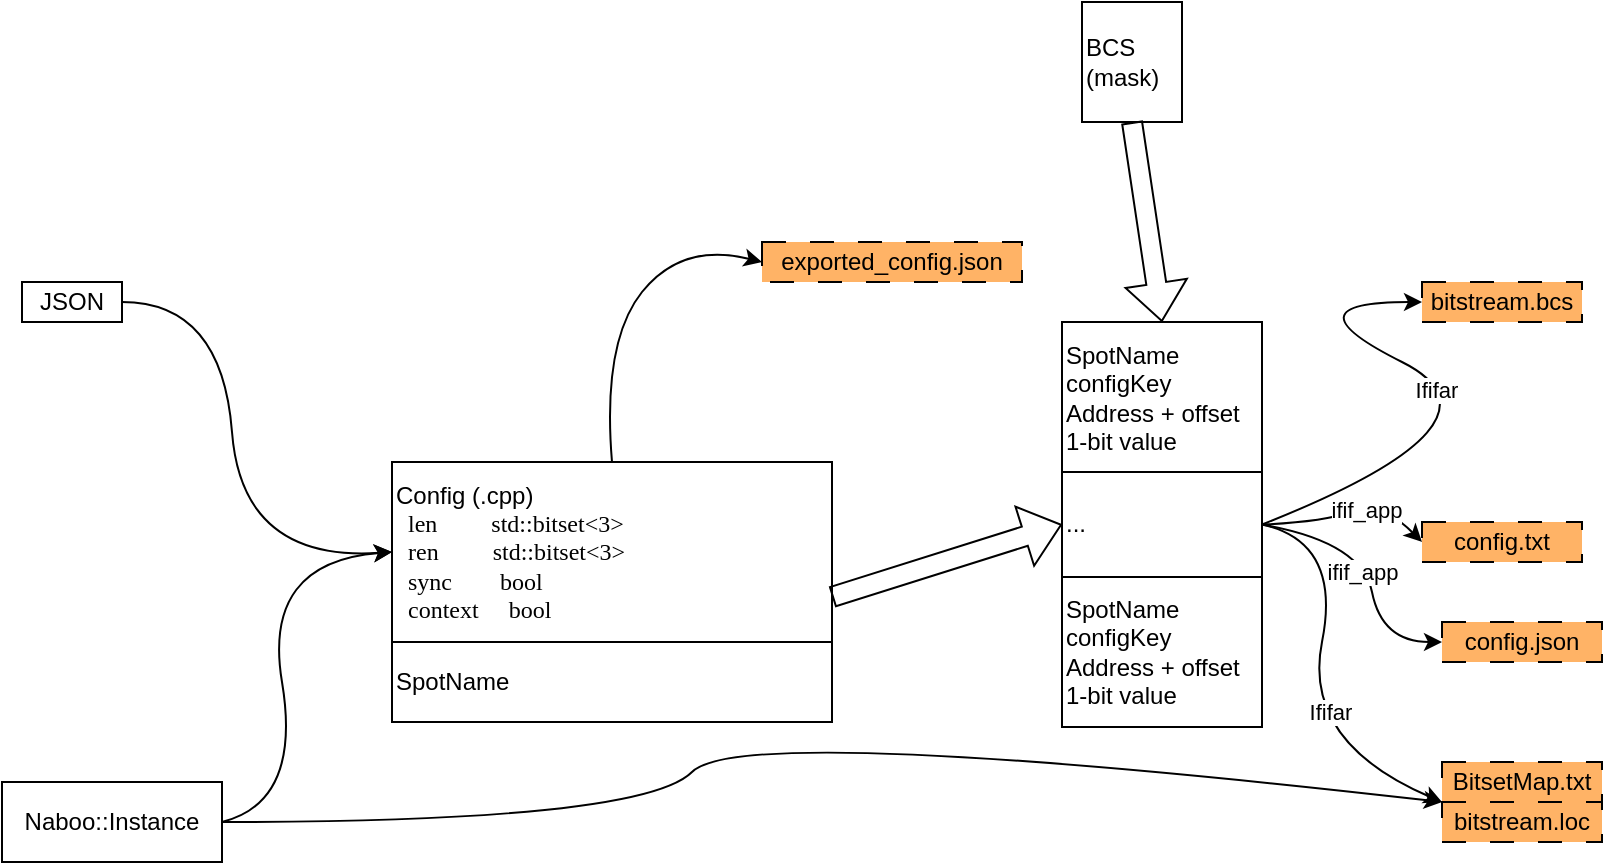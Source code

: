<mxfile version="22.1.17" type="github">
  <diagram name="Page-1" id="xyg415_bTdEdrub3uQvS">
    <mxGraphModel dx="1434" dy="774" grid="1" gridSize="10" guides="1" tooltips="1" connect="1" arrows="1" fold="1" page="1" pageScale="1" pageWidth="850" pageHeight="1100" math="0" shadow="0">
      <root>
        <mxCell id="0" />
        <mxCell id="1" parent="0" />
        <mxCell id="lhlwWGySXTpBziMB_SvE-2" value="&lt;div&gt;&lt;font face=&quot;Helvetica&quot;&gt;Config (.cpp)&lt;/font&gt;&lt;/div&gt;&lt;div&gt;&lt;font face=&quot;Lucida Console&quot;&gt;&amp;nbsp; len&amp;nbsp;&amp;nbsp;&amp;nbsp;&amp;nbsp;&amp;nbsp;&amp;nbsp;&amp;nbsp;&amp;nbsp; std::bitset&amp;lt;3&amp;gt;&lt;br&gt;&amp;nbsp; ren&amp;nbsp;&amp;nbsp;&amp;nbsp;&amp;nbsp;&amp;nbsp;&amp;nbsp;&amp;nbsp;&amp;nbsp; std::bitset&amp;lt;3&amp;gt;&lt;br&gt;&amp;nbsp; sync&amp;nbsp;&amp;nbsp;&amp;nbsp;&amp;nbsp;&amp;nbsp;&amp;nbsp;&amp;nbsp; bool&lt;br&gt;&amp;nbsp; context&amp;nbsp;&amp;nbsp;&amp;nbsp;&amp;nbsp; bool&lt;br&gt;&lt;/font&gt;&lt;/div&gt;" style="text;html=1;strokeColor=default;fillColor=none;align=left;verticalAlign=middle;whiteSpace=wrap;rounded=0;imageAlign=left;" vertex="1" parent="1">
          <mxGeometry x="205" y="350" width="220" height="90" as="geometry" />
        </mxCell>
        <mxCell id="lhlwWGySXTpBziMB_SvE-3" value="" style="shape=flexArrow;endArrow=classic;html=1;rounded=0;exitX=1;exitY=0.75;exitDx=0;exitDy=0;entryX=0;entryY=0.5;entryDx=0;entryDy=0;" edge="1" parent="1" source="lhlwWGySXTpBziMB_SvE-2" target="lhlwWGySXTpBziMB_SvE-27">
          <mxGeometry width="50" height="50" relative="1" as="geometry">
            <mxPoint x="480" y="400" as="sourcePoint" />
            <mxPoint x="640" y="375" as="targetPoint" />
          </mxGeometry>
        </mxCell>
        <mxCell id="lhlwWGySXTpBziMB_SvE-7" value="&lt;div&gt;JSON&lt;/div&gt;" style="text;html=1;strokeColor=default;fillColor=none;align=center;verticalAlign=middle;whiteSpace=wrap;rounded=0;imageAlign=left;" vertex="1" parent="1">
          <mxGeometry x="20" y="260" width="50" height="20" as="geometry" />
        </mxCell>
        <mxCell id="lhlwWGySXTpBziMB_SvE-11" value="" style="curved=1;endArrow=classic;html=1;rounded=0;exitX=1;exitY=0.5;exitDx=0;exitDy=0;entryX=0;entryY=0.5;entryDx=0;entryDy=0;" edge="1" parent="1" source="lhlwWGySXTpBziMB_SvE-7" target="lhlwWGySXTpBziMB_SvE-2">
          <mxGeometry width="50" height="50" relative="1" as="geometry">
            <mxPoint x="400" y="430" as="sourcePoint" />
            <mxPoint x="450" y="380" as="targetPoint" />
            <Array as="points">
              <mxPoint x="120" y="270" />
              <mxPoint x="130" y="400" />
            </Array>
          </mxGeometry>
        </mxCell>
        <mxCell id="lhlwWGySXTpBziMB_SvE-12" value="&lt;div&gt;Naboo::Instance&lt;/div&gt;" style="text;html=1;strokeColor=default;fillColor=none;align=center;verticalAlign=middle;whiteSpace=wrap;rounded=0;imageAlign=left;" vertex="1" parent="1">
          <mxGeometry x="10" y="510" width="110" height="40" as="geometry" />
        </mxCell>
        <mxCell id="lhlwWGySXTpBziMB_SvE-14" value="" style="curved=1;endArrow=classic;html=1;rounded=0;exitX=1;exitY=0.5;exitDx=0;exitDy=0;entryX=0;entryY=0.5;entryDx=0;entryDy=0;" edge="1" parent="1" source="lhlwWGySXTpBziMB_SvE-12" target="lhlwWGySXTpBziMB_SvE-2">
          <mxGeometry width="50" height="50" relative="1" as="geometry">
            <mxPoint x="400" y="340" as="sourcePoint" />
            <mxPoint x="320" y="440" as="targetPoint" />
            <Array as="points">
              <mxPoint x="160" y="520" />
              <mxPoint x="140" y="400" />
            </Array>
          </mxGeometry>
        </mxCell>
        <mxCell id="lhlwWGySXTpBziMB_SvE-15" value="&lt;div&gt;exported_config.json&lt;/div&gt;" style="text;html=1;strokeColor=default;fillColor=#FFB366;align=center;verticalAlign=middle;whiteSpace=wrap;rounded=0;imageAlign=left;labelBackgroundColor=none;dashed=1;dashPattern=12 12;" vertex="1" parent="1">
          <mxGeometry x="390" y="240" width="130" height="20" as="geometry" />
        </mxCell>
        <mxCell id="lhlwWGySXTpBziMB_SvE-16" value="" style="curved=1;endArrow=classic;html=1;rounded=0;exitX=0.5;exitY=0;exitDx=0;exitDy=0;entryX=0;entryY=0.5;entryDx=0;entryDy=0;" edge="1" parent="1" source="lhlwWGySXTpBziMB_SvE-2" target="lhlwWGySXTpBziMB_SvE-15">
          <mxGeometry width="50" height="50" relative="1" as="geometry">
            <mxPoint x="400" y="340" as="sourcePoint" />
            <mxPoint x="450" y="290" as="targetPoint" />
            <Array as="points">
              <mxPoint x="310" y="290" />
              <mxPoint x="350" y="240" />
            </Array>
          </mxGeometry>
        </mxCell>
        <mxCell id="lhlwWGySXTpBziMB_SvE-17" value="&lt;div&gt;SpotName&lt;br&gt;&lt;/div&gt;" style="text;html=1;strokeColor=default;fillColor=none;align=left;verticalAlign=middle;whiteSpace=wrap;rounded=0;imageAlign=left;" vertex="1" parent="1">
          <mxGeometry x="205" y="440" width="220" height="40" as="geometry" />
        </mxCell>
        <mxCell id="lhlwWGySXTpBziMB_SvE-18" value="&lt;div align=&quot;left&quot;&gt;SpotName&lt;/div&gt;&lt;div align=&quot;left&quot;&gt;configKey&lt;/div&gt;&lt;div align=&quot;left&quot;&gt;Address + offset&lt;/div&gt;&lt;div align=&quot;left&quot;&gt;1-bit value&lt;br&gt;&lt;/div&gt;" style="text;html=1;strokeColor=default;fillColor=none;align=left;verticalAlign=middle;whiteSpace=wrap;rounded=0;imageAlign=left;" vertex="1" parent="1">
          <mxGeometry x="540" y="407.5" width="100" height="75" as="geometry" />
        </mxCell>
        <mxCell id="lhlwWGySXTpBziMB_SvE-19" value="&lt;div&gt;BitsetMap.txt&lt;/div&gt;" style="text;html=1;strokeColor=default;fillColor=#FFB366;align=center;verticalAlign=middle;whiteSpace=wrap;rounded=0;imageAlign=left;dashed=1;dashPattern=12 12;" vertex="1" parent="1">
          <mxGeometry x="730" y="500" width="80" height="20" as="geometry" />
        </mxCell>
        <mxCell id="lhlwWGySXTpBziMB_SvE-20" value="&lt;div&gt;bitstream.loc&lt;/div&gt;" style="text;html=1;strokeColor=default;fillColor=#FFB366;align=center;verticalAlign=middle;whiteSpace=wrap;rounded=0;imageAlign=left;dashed=1;dashPattern=12 12;" vertex="1" parent="1">
          <mxGeometry x="730" y="520" width="80" height="20" as="geometry" />
        </mxCell>
        <mxCell id="lhlwWGySXTpBziMB_SvE-21" value="" style="curved=1;endArrow=classic;html=1;rounded=0;exitX=1;exitY=0.5;exitDx=0;exitDy=0;entryX=0;entryY=0;entryDx=0;entryDy=0;" edge="1" parent="1" source="lhlwWGySXTpBziMB_SvE-12" target="lhlwWGySXTpBziMB_SvE-20">
          <mxGeometry width="50" height="50" relative="1" as="geometry">
            <mxPoint x="400" y="340" as="sourcePoint" />
            <mxPoint x="660" y="510" as="targetPoint" />
            <Array as="points">
              <mxPoint x="330" y="530" />
              <mxPoint x="380" y="480" />
            </Array>
          </mxGeometry>
        </mxCell>
        <mxCell id="lhlwWGySXTpBziMB_SvE-22" value="" style="curved=1;endArrow=classic;html=1;rounded=0;exitX=1;exitY=0.5;exitDx=0;exitDy=0;entryX=0;entryY=0;entryDx=0;entryDy=0;" edge="1" parent="1" source="lhlwWGySXTpBziMB_SvE-27" target="lhlwWGySXTpBziMB_SvE-20">
          <mxGeometry width="50" height="50" relative="1" as="geometry">
            <mxPoint x="400" y="340" as="sourcePoint" />
            <mxPoint x="450" y="290" as="targetPoint" />
            <Array as="points">
              <mxPoint x="680" y="390" />
              <mxPoint x="660" y="490" />
            </Array>
          </mxGeometry>
        </mxCell>
        <mxCell id="lhlwWGySXTpBziMB_SvE-37" value="&lt;div&gt;Ififar&lt;/div&gt;" style="edgeLabel;html=1;align=center;verticalAlign=middle;resizable=0;points=[];" vertex="1" connectable="0" parent="lhlwWGySXTpBziMB_SvE-22">
          <mxGeometry x="0.145" y="11" relative="1" as="geometry">
            <mxPoint as="offset" />
          </mxGeometry>
        </mxCell>
        <mxCell id="lhlwWGySXTpBziMB_SvE-24" value="bitstream.bcs" style="text;html=1;strokeColor=default;fillColor=#FFB366;align=center;verticalAlign=middle;whiteSpace=wrap;rounded=0;imageAlign=left;labelBackgroundColor=none;dashed=1;dashPattern=12 12;" vertex="1" parent="1">
          <mxGeometry x="720" y="260" width="80" height="20" as="geometry" />
        </mxCell>
        <mxCell id="lhlwWGySXTpBziMB_SvE-25" value="" style="curved=1;endArrow=classic;html=1;rounded=0;exitX=1;exitY=0.5;exitDx=0;exitDy=0;entryX=0;entryY=0.5;entryDx=0;entryDy=0;" edge="1" parent="1" source="lhlwWGySXTpBziMB_SvE-27" target="lhlwWGySXTpBziMB_SvE-24">
          <mxGeometry width="50" height="50" relative="1" as="geometry">
            <mxPoint x="400" y="340" as="sourcePoint" />
            <mxPoint x="450" y="290" as="targetPoint" />
            <Array as="points">
              <mxPoint x="770" y="330" />
              <mxPoint x="650" y="270" />
            </Array>
          </mxGeometry>
        </mxCell>
        <mxCell id="lhlwWGySXTpBziMB_SvE-36" value="&lt;div&gt;Ififar&lt;/div&gt;" style="edgeLabel;html=1;align=center;verticalAlign=middle;resizable=0;points=[];" vertex="1" connectable="0" parent="lhlwWGySXTpBziMB_SvE-25">
          <mxGeometry x="0.073" y="4" relative="1" as="geometry">
            <mxPoint x="-1" as="offset" />
          </mxGeometry>
        </mxCell>
        <mxCell id="lhlwWGySXTpBziMB_SvE-26" value="&lt;div align=&quot;left&quot;&gt;SpotName&lt;/div&gt;&lt;div align=&quot;left&quot;&gt;configKey&lt;/div&gt;&lt;div align=&quot;left&quot;&gt;Address + offset&lt;/div&gt;&lt;div align=&quot;left&quot;&gt;1-bit value&lt;br&gt;&lt;/div&gt;" style="text;html=1;strokeColor=default;fillColor=none;align=left;verticalAlign=middle;whiteSpace=wrap;rounded=0;imageAlign=left;" vertex="1" parent="1">
          <mxGeometry x="540" y="280" width="100" height="75" as="geometry" />
        </mxCell>
        <mxCell id="lhlwWGySXTpBziMB_SvE-27" value="..." style="text;html=1;strokeColor=default;fillColor=none;align=left;verticalAlign=middle;whiteSpace=wrap;rounded=0;imageAlign=left;" vertex="1" parent="1">
          <mxGeometry x="540" y="355" width="100" height="52.5" as="geometry" />
        </mxCell>
        <mxCell id="lhlwWGySXTpBziMB_SvE-28" value="&lt;div&gt;BCS&lt;/div&gt;&lt;div&gt;(mask)&lt;br&gt;&lt;/div&gt;" style="text;html=1;strokeColor=default;fillColor=none;align=left;verticalAlign=middle;whiteSpace=wrap;rounded=0;imageAlign=left;" vertex="1" parent="1">
          <mxGeometry x="550" y="120" width="50" height="60" as="geometry" />
        </mxCell>
        <mxCell id="lhlwWGySXTpBziMB_SvE-29" value="" style="shape=flexArrow;endArrow=classic;html=1;rounded=0;exitX=0.5;exitY=1;exitDx=0;exitDy=0;entryX=0.5;entryY=0;entryDx=0;entryDy=0;" edge="1" parent="1" source="lhlwWGySXTpBziMB_SvE-28" target="lhlwWGySXTpBziMB_SvE-26">
          <mxGeometry width="50" height="50" relative="1" as="geometry">
            <mxPoint x="400" y="340" as="sourcePoint" />
            <mxPoint x="450" y="290" as="targetPoint" />
          </mxGeometry>
        </mxCell>
        <mxCell id="lhlwWGySXTpBziMB_SvE-30" value="config.txt" style="text;html=1;strokeColor=default;fillColor=#FFB366;align=center;verticalAlign=middle;whiteSpace=wrap;rounded=0;imageAlign=left;labelBackgroundColor=none;dashed=1;dashPattern=12 12;" vertex="1" parent="1">
          <mxGeometry x="720" y="380" width="80" height="20" as="geometry" />
        </mxCell>
        <mxCell id="lhlwWGySXTpBziMB_SvE-32" value="" style="curved=1;endArrow=classic;html=1;rounded=0;entryX=0;entryY=0.5;entryDx=0;entryDy=0;exitX=1;exitY=0.5;exitDx=0;exitDy=0;" edge="1" parent="1" source="lhlwWGySXTpBziMB_SvE-27" target="lhlwWGySXTpBziMB_SvE-30">
          <mxGeometry width="50" height="50" relative="1" as="geometry">
            <mxPoint x="400" y="340" as="sourcePoint" />
            <mxPoint x="450" y="290" as="targetPoint" />
            <Array as="points">
              <mxPoint x="670" y="380" />
              <mxPoint x="700" y="370" />
            </Array>
          </mxGeometry>
        </mxCell>
        <mxCell id="lhlwWGySXTpBziMB_SvE-39" value="ifif_app" style="edgeLabel;html=1;align=center;verticalAlign=middle;resizable=0;points=[];" vertex="1" connectable="0" parent="lhlwWGySXTpBziMB_SvE-32">
          <mxGeometry x="0.174" y="-1" relative="1" as="geometry">
            <mxPoint as="offset" />
          </mxGeometry>
        </mxCell>
        <mxCell id="lhlwWGySXTpBziMB_SvE-33" value="config.json" style="text;html=1;strokeColor=default;fillColor=#FFB366;align=center;verticalAlign=middle;whiteSpace=wrap;rounded=0;imageAlign=left;labelBackgroundColor=none;dashed=1;dashPattern=12 12;" vertex="1" parent="1">
          <mxGeometry x="730" y="430" width="80" height="20" as="geometry" />
        </mxCell>
        <mxCell id="lhlwWGySXTpBziMB_SvE-35" value="" style="curved=1;endArrow=classic;html=1;rounded=0;exitX=1;exitY=0.5;exitDx=0;exitDy=0;entryX=0;entryY=0.5;entryDx=0;entryDy=0;" edge="1" parent="1" source="lhlwWGySXTpBziMB_SvE-27" target="lhlwWGySXTpBziMB_SvE-33">
          <mxGeometry width="50" height="50" relative="1" as="geometry">
            <mxPoint x="400" y="340" as="sourcePoint" />
            <mxPoint x="450" y="290" as="targetPoint" />
            <Array as="points">
              <mxPoint x="690" y="390" />
              <mxPoint x="700" y="440" />
            </Array>
          </mxGeometry>
        </mxCell>
        <mxCell id="lhlwWGySXTpBziMB_SvE-38" value="ifif_app" style="edgeLabel;html=1;align=center;verticalAlign=middle;resizable=0;points=[];" vertex="1" connectable="0" parent="lhlwWGySXTpBziMB_SvE-35">
          <mxGeometry x="-0.006" y="-3" relative="1" as="geometry">
            <mxPoint as="offset" />
          </mxGeometry>
        </mxCell>
      </root>
    </mxGraphModel>
  </diagram>
</mxfile>
